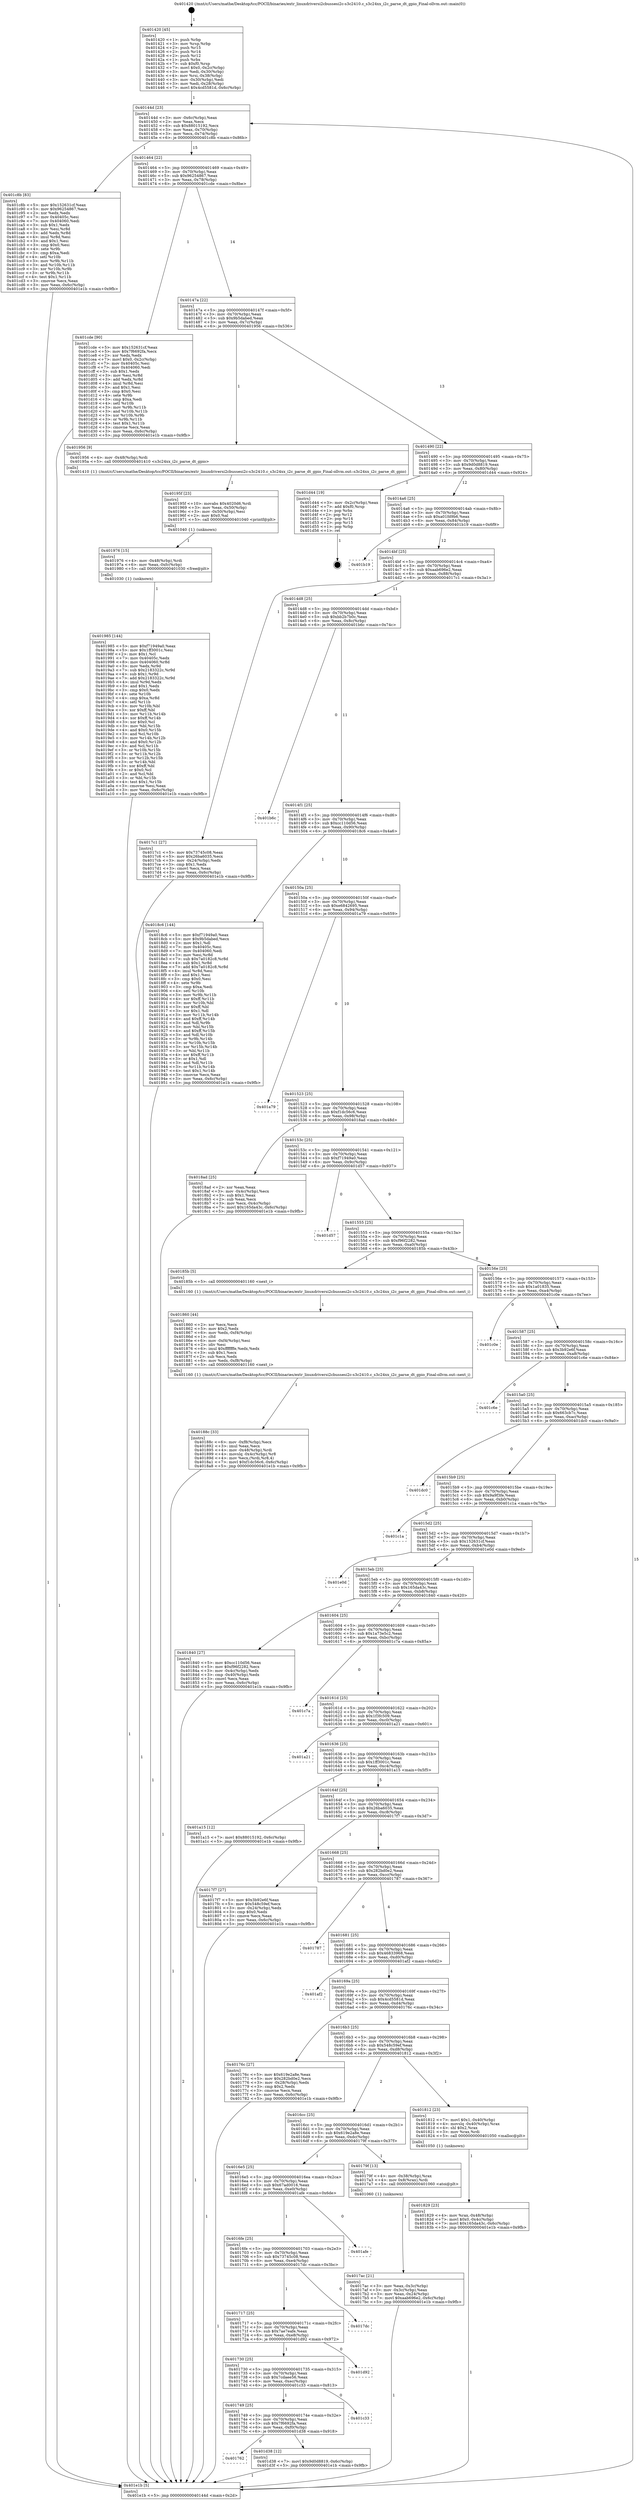 digraph "0x401420" {
  label = "0x401420 (/mnt/c/Users/mathe/Desktop/tcc/POCII/binaries/extr_linuxdriversi2cbussesi2c-s3c2410.c_s3c24xx_i2c_parse_dt_gpio_Final-ollvm.out::main(0))"
  labelloc = "t"
  node[shape=record]

  Entry [label="",width=0.3,height=0.3,shape=circle,fillcolor=black,style=filled]
  "0x40144d" [label="{
     0x40144d [23]\l
     | [instrs]\l
     &nbsp;&nbsp;0x40144d \<+3\>: mov -0x6c(%rbp),%eax\l
     &nbsp;&nbsp;0x401450 \<+2\>: mov %eax,%ecx\l
     &nbsp;&nbsp;0x401452 \<+6\>: sub $0x88015192,%ecx\l
     &nbsp;&nbsp;0x401458 \<+3\>: mov %eax,-0x70(%rbp)\l
     &nbsp;&nbsp;0x40145b \<+3\>: mov %ecx,-0x74(%rbp)\l
     &nbsp;&nbsp;0x40145e \<+6\>: je 0000000000401c8b \<main+0x86b\>\l
  }"]
  "0x401c8b" [label="{
     0x401c8b [83]\l
     | [instrs]\l
     &nbsp;&nbsp;0x401c8b \<+5\>: mov $0x152631cf,%eax\l
     &nbsp;&nbsp;0x401c90 \<+5\>: mov $0x96254867,%ecx\l
     &nbsp;&nbsp;0x401c95 \<+2\>: xor %edx,%edx\l
     &nbsp;&nbsp;0x401c97 \<+7\>: mov 0x40405c,%esi\l
     &nbsp;&nbsp;0x401c9e \<+7\>: mov 0x404060,%edi\l
     &nbsp;&nbsp;0x401ca5 \<+3\>: sub $0x1,%edx\l
     &nbsp;&nbsp;0x401ca8 \<+3\>: mov %esi,%r8d\l
     &nbsp;&nbsp;0x401cab \<+3\>: add %edx,%r8d\l
     &nbsp;&nbsp;0x401cae \<+4\>: imul %r8d,%esi\l
     &nbsp;&nbsp;0x401cb2 \<+3\>: and $0x1,%esi\l
     &nbsp;&nbsp;0x401cb5 \<+3\>: cmp $0x0,%esi\l
     &nbsp;&nbsp;0x401cb8 \<+4\>: sete %r9b\l
     &nbsp;&nbsp;0x401cbc \<+3\>: cmp $0xa,%edi\l
     &nbsp;&nbsp;0x401cbf \<+4\>: setl %r10b\l
     &nbsp;&nbsp;0x401cc3 \<+3\>: mov %r9b,%r11b\l
     &nbsp;&nbsp;0x401cc6 \<+3\>: and %r10b,%r11b\l
     &nbsp;&nbsp;0x401cc9 \<+3\>: xor %r10b,%r9b\l
     &nbsp;&nbsp;0x401ccc \<+3\>: or %r9b,%r11b\l
     &nbsp;&nbsp;0x401ccf \<+4\>: test $0x1,%r11b\l
     &nbsp;&nbsp;0x401cd3 \<+3\>: cmovne %ecx,%eax\l
     &nbsp;&nbsp;0x401cd6 \<+3\>: mov %eax,-0x6c(%rbp)\l
     &nbsp;&nbsp;0x401cd9 \<+5\>: jmp 0000000000401e1b \<main+0x9fb\>\l
  }"]
  "0x401464" [label="{
     0x401464 [22]\l
     | [instrs]\l
     &nbsp;&nbsp;0x401464 \<+5\>: jmp 0000000000401469 \<main+0x49\>\l
     &nbsp;&nbsp;0x401469 \<+3\>: mov -0x70(%rbp),%eax\l
     &nbsp;&nbsp;0x40146c \<+5\>: sub $0x96254867,%eax\l
     &nbsp;&nbsp;0x401471 \<+3\>: mov %eax,-0x78(%rbp)\l
     &nbsp;&nbsp;0x401474 \<+6\>: je 0000000000401cde \<main+0x8be\>\l
  }"]
  Exit [label="",width=0.3,height=0.3,shape=circle,fillcolor=black,style=filled,peripheries=2]
  "0x401cde" [label="{
     0x401cde [90]\l
     | [instrs]\l
     &nbsp;&nbsp;0x401cde \<+5\>: mov $0x152631cf,%eax\l
     &nbsp;&nbsp;0x401ce3 \<+5\>: mov $0x7f6692fa,%ecx\l
     &nbsp;&nbsp;0x401ce8 \<+2\>: xor %edx,%edx\l
     &nbsp;&nbsp;0x401cea \<+7\>: movl $0x0,-0x2c(%rbp)\l
     &nbsp;&nbsp;0x401cf1 \<+7\>: mov 0x40405c,%esi\l
     &nbsp;&nbsp;0x401cf8 \<+7\>: mov 0x404060,%edi\l
     &nbsp;&nbsp;0x401cff \<+3\>: sub $0x1,%edx\l
     &nbsp;&nbsp;0x401d02 \<+3\>: mov %esi,%r8d\l
     &nbsp;&nbsp;0x401d05 \<+3\>: add %edx,%r8d\l
     &nbsp;&nbsp;0x401d08 \<+4\>: imul %r8d,%esi\l
     &nbsp;&nbsp;0x401d0c \<+3\>: and $0x1,%esi\l
     &nbsp;&nbsp;0x401d0f \<+3\>: cmp $0x0,%esi\l
     &nbsp;&nbsp;0x401d12 \<+4\>: sete %r9b\l
     &nbsp;&nbsp;0x401d16 \<+3\>: cmp $0xa,%edi\l
     &nbsp;&nbsp;0x401d19 \<+4\>: setl %r10b\l
     &nbsp;&nbsp;0x401d1d \<+3\>: mov %r9b,%r11b\l
     &nbsp;&nbsp;0x401d20 \<+3\>: and %r10b,%r11b\l
     &nbsp;&nbsp;0x401d23 \<+3\>: xor %r10b,%r9b\l
     &nbsp;&nbsp;0x401d26 \<+3\>: or %r9b,%r11b\l
     &nbsp;&nbsp;0x401d29 \<+4\>: test $0x1,%r11b\l
     &nbsp;&nbsp;0x401d2d \<+3\>: cmovne %ecx,%eax\l
     &nbsp;&nbsp;0x401d30 \<+3\>: mov %eax,-0x6c(%rbp)\l
     &nbsp;&nbsp;0x401d33 \<+5\>: jmp 0000000000401e1b \<main+0x9fb\>\l
  }"]
  "0x40147a" [label="{
     0x40147a [22]\l
     | [instrs]\l
     &nbsp;&nbsp;0x40147a \<+5\>: jmp 000000000040147f \<main+0x5f\>\l
     &nbsp;&nbsp;0x40147f \<+3\>: mov -0x70(%rbp),%eax\l
     &nbsp;&nbsp;0x401482 \<+5\>: sub $0x9b5dabed,%eax\l
     &nbsp;&nbsp;0x401487 \<+3\>: mov %eax,-0x7c(%rbp)\l
     &nbsp;&nbsp;0x40148a \<+6\>: je 0000000000401956 \<main+0x536\>\l
  }"]
  "0x401762" [label="{
     0x401762\l
  }", style=dashed]
  "0x401956" [label="{
     0x401956 [9]\l
     | [instrs]\l
     &nbsp;&nbsp;0x401956 \<+4\>: mov -0x48(%rbp),%rdi\l
     &nbsp;&nbsp;0x40195a \<+5\>: call 0000000000401410 \<s3c24xx_i2c_parse_dt_gpio\>\l
     | [calls]\l
     &nbsp;&nbsp;0x401410 \{1\} (/mnt/c/Users/mathe/Desktop/tcc/POCII/binaries/extr_linuxdriversi2cbussesi2c-s3c2410.c_s3c24xx_i2c_parse_dt_gpio_Final-ollvm.out::s3c24xx_i2c_parse_dt_gpio)\l
  }"]
  "0x401490" [label="{
     0x401490 [22]\l
     | [instrs]\l
     &nbsp;&nbsp;0x401490 \<+5\>: jmp 0000000000401495 \<main+0x75\>\l
     &nbsp;&nbsp;0x401495 \<+3\>: mov -0x70(%rbp),%eax\l
     &nbsp;&nbsp;0x401498 \<+5\>: sub $0x9d0d8819,%eax\l
     &nbsp;&nbsp;0x40149d \<+3\>: mov %eax,-0x80(%rbp)\l
     &nbsp;&nbsp;0x4014a0 \<+6\>: je 0000000000401d44 \<main+0x924\>\l
  }"]
  "0x401d38" [label="{
     0x401d38 [12]\l
     | [instrs]\l
     &nbsp;&nbsp;0x401d38 \<+7\>: movl $0x9d0d8819,-0x6c(%rbp)\l
     &nbsp;&nbsp;0x401d3f \<+5\>: jmp 0000000000401e1b \<main+0x9fb\>\l
  }"]
  "0x401d44" [label="{
     0x401d44 [19]\l
     | [instrs]\l
     &nbsp;&nbsp;0x401d44 \<+3\>: mov -0x2c(%rbp),%eax\l
     &nbsp;&nbsp;0x401d47 \<+7\>: add $0xf0,%rsp\l
     &nbsp;&nbsp;0x401d4e \<+1\>: pop %rbx\l
     &nbsp;&nbsp;0x401d4f \<+2\>: pop %r12\l
     &nbsp;&nbsp;0x401d51 \<+2\>: pop %r14\l
     &nbsp;&nbsp;0x401d53 \<+2\>: pop %r15\l
     &nbsp;&nbsp;0x401d55 \<+1\>: pop %rbp\l
     &nbsp;&nbsp;0x401d56 \<+1\>: ret\l
  }"]
  "0x4014a6" [label="{
     0x4014a6 [25]\l
     | [instrs]\l
     &nbsp;&nbsp;0x4014a6 \<+5\>: jmp 00000000004014ab \<main+0x8b\>\l
     &nbsp;&nbsp;0x4014ab \<+3\>: mov -0x70(%rbp),%eax\l
     &nbsp;&nbsp;0x4014ae \<+5\>: sub $0xa01fd9b6,%eax\l
     &nbsp;&nbsp;0x4014b3 \<+6\>: mov %eax,-0x84(%rbp)\l
     &nbsp;&nbsp;0x4014b9 \<+6\>: je 0000000000401b19 \<main+0x6f9\>\l
  }"]
  "0x401749" [label="{
     0x401749 [25]\l
     | [instrs]\l
     &nbsp;&nbsp;0x401749 \<+5\>: jmp 000000000040174e \<main+0x32e\>\l
     &nbsp;&nbsp;0x40174e \<+3\>: mov -0x70(%rbp),%eax\l
     &nbsp;&nbsp;0x401751 \<+5\>: sub $0x7f6692fa,%eax\l
     &nbsp;&nbsp;0x401756 \<+6\>: mov %eax,-0xf0(%rbp)\l
     &nbsp;&nbsp;0x40175c \<+6\>: je 0000000000401d38 \<main+0x918\>\l
  }"]
  "0x401b19" [label="{
     0x401b19\l
  }", style=dashed]
  "0x4014bf" [label="{
     0x4014bf [25]\l
     | [instrs]\l
     &nbsp;&nbsp;0x4014bf \<+5\>: jmp 00000000004014c4 \<main+0xa4\>\l
     &nbsp;&nbsp;0x4014c4 \<+3\>: mov -0x70(%rbp),%eax\l
     &nbsp;&nbsp;0x4014c7 \<+5\>: sub $0xaab696e2,%eax\l
     &nbsp;&nbsp;0x4014cc \<+6\>: mov %eax,-0x88(%rbp)\l
     &nbsp;&nbsp;0x4014d2 \<+6\>: je 00000000004017c1 \<main+0x3a1\>\l
  }"]
  "0x401c33" [label="{
     0x401c33\l
  }", style=dashed]
  "0x4017c1" [label="{
     0x4017c1 [27]\l
     | [instrs]\l
     &nbsp;&nbsp;0x4017c1 \<+5\>: mov $0x73745c08,%eax\l
     &nbsp;&nbsp;0x4017c6 \<+5\>: mov $0x26ba6035,%ecx\l
     &nbsp;&nbsp;0x4017cb \<+3\>: mov -0x24(%rbp),%edx\l
     &nbsp;&nbsp;0x4017ce \<+3\>: cmp $0x1,%edx\l
     &nbsp;&nbsp;0x4017d1 \<+3\>: cmovl %ecx,%eax\l
     &nbsp;&nbsp;0x4017d4 \<+3\>: mov %eax,-0x6c(%rbp)\l
     &nbsp;&nbsp;0x4017d7 \<+5\>: jmp 0000000000401e1b \<main+0x9fb\>\l
  }"]
  "0x4014d8" [label="{
     0x4014d8 [25]\l
     | [instrs]\l
     &nbsp;&nbsp;0x4014d8 \<+5\>: jmp 00000000004014dd \<main+0xbd\>\l
     &nbsp;&nbsp;0x4014dd \<+3\>: mov -0x70(%rbp),%eax\l
     &nbsp;&nbsp;0x4014e0 \<+5\>: sub $0xbb2b7b0c,%eax\l
     &nbsp;&nbsp;0x4014e5 \<+6\>: mov %eax,-0x8c(%rbp)\l
     &nbsp;&nbsp;0x4014eb \<+6\>: je 0000000000401b6c \<main+0x74c\>\l
  }"]
  "0x401730" [label="{
     0x401730 [25]\l
     | [instrs]\l
     &nbsp;&nbsp;0x401730 \<+5\>: jmp 0000000000401735 \<main+0x315\>\l
     &nbsp;&nbsp;0x401735 \<+3\>: mov -0x70(%rbp),%eax\l
     &nbsp;&nbsp;0x401738 \<+5\>: sub $0x7cdaee56,%eax\l
     &nbsp;&nbsp;0x40173d \<+6\>: mov %eax,-0xec(%rbp)\l
     &nbsp;&nbsp;0x401743 \<+6\>: je 0000000000401c33 \<main+0x813\>\l
  }"]
  "0x401b6c" [label="{
     0x401b6c\l
  }", style=dashed]
  "0x4014f1" [label="{
     0x4014f1 [25]\l
     | [instrs]\l
     &nbsp;&nbsp;0x4014f1 \<+5\>: jmp 00000000004014f6 \<main+0xd6\>\l
     &nbsp;&nbsp;0x4014f6 \<+3\>: mov -0x70(%rbp),%eax\l
     &nbsp;&nbsp;0x4014f9 \<+5\>: sub $0xcc110d56,%eax\l
     &nbsp;&nbsp;0x4014fe \<+6\>: mov %eax,-0x90(%rbp)\l
     &nbsp;&nbsp;0x401504 \<+6\>: je 00000000004018c6 \<main+0x4a6\>\l
  }"]
  "0x401d92" [label="{
     0x401d92\l
  }", style=dashed]
  "0x4018c6" [label="{
     0x4018c6 [144]\l
     | [instrs]\l
     &nbsp;&nbsp;0x4018c6 \<+5\>: mov $0xf71949a0,%eax\l
     &nbsp;&nbsp;0x4018cb \<+5\>: mov $0x9b5dabed,%ecx\l
     &nbsp;&nbsp;0x4018d0 \<+2\>: mov $0x1,%dl\l
     &nbsp;&nbsp;0x4018d2 \<+7\>: mov 0x40405c,%esi\l
     &nbsp;&nbsp;0x4018d9 \<+7\>: mov 0x404060,%edi\l
     &nbsp;&nbsp;0x4018e0 \<+3\>: mov %esi,%r8d\l
     &nbsp;&nbsp;0x4018e3 \<+7\>: sub $0x7a0182c8,%r8d\l
     &nbsp;&nbsp;0x4018ea \<+4\>: sub $0x1,%r8d\l
     &nbsp;&nbsp;0x4018ee \<+7\>: add $0x7a0182c8,%r8d\l
     &nbsp;&nbsp;0x4018f5 \<+4\>: imul %r8d,%esi\l
     &nbsp;&nbsp;0x4018f9 \<+3\>: and $0x1,%esi\l
     &nbsp;&nbsp;0x4018fc \<+3\>: cmp $0x0,%esi\l
     &nbsp;&nbsp;0x4018ff \<+4\>: sete %r9b\l
     &nbsp;&nbsp;0x401903 \<+3\>: cmp $0xa,%edi\l
     &nbsp;&nbsp;0x401906 \<+4\>: setl %r10b\l
     &nbsp;&nbsp;0x40190a \<+3\>: mov %r9b,%r11b\l
     &nbsp;&nbsp;0x40190d \<+4\>: xor $0xff,%r11b\l
     &nbsp;&nbsp;0x401911 \<+3\>: mov %r10b,%bl\l
     &nbsp;&nbsp;0x401914 \<+3\>: xor $0xff,%bl\l
     &nbsp;&nbsp;0x401917 \<+3\>: xor $0x1,%dl\l
     &nbsp;&nbsp;0x40191a \<+3\>: mov %r11b,%r14b\l
     &nbsp;&nbsp;0x40191d \<+4\>: and $0xff,%r14b\l
     &nbsp;&nbsp;0x401921 \<+3\>: and %dl,%r9b\l
     &nbsp;&nbsp;0x401924 \<+3\>: mov %bl,%r15b\l
     &nbsp;&nbsp;0x401927 \<+4\>: and $0xff,%r15b\l
     &nbsp;&nbsp;0x40192b \<+3\>: and %dl,%r10b\l
     &nbsp;&nbsp;0x40192e \<+3\>: or %r9b,%r14b\l
     &nbsp;&nbsp;0x401931 \<+3\>: or %r10b,%r15b\l
     &nbsp;&nbsp;0x401934 \<+3\>: xor %r15b,%r14b\l
     &nbsp;&nbsp;0x401937 \<+3\>: or %bl,%r11b\l
     &nbsp;&nbsp;0x40193a \<+4\>: xor $0xff,%r11b\l
     &nbsp;&nbsp;0x40193e \<+3\>: or $0x1,%dl\l
     &nbsp;&nbsp;0x401941 \<+3\>: and %dl,%r11b\l
     &nbsp;&nbsp;0x401944 \<+3\>: or %r11b,%r14b\l
     &nbsp;&nbsp;0x401947 \<+4\>: test $0x1,%r14b\l
     &nbsp;&nbsp;0x40194b \<+3\>: cmovne %ecx,%eax\l
     &nbsp;&nbsp;0x40194e \<+3\>: mov %eax,-0x6c(%rbp)\l
     &nbsp;&nbsp;0x401951 \<+5\>: jmp 0000000000401e1b \<main+0x9fb\>\l
  }"]
  "0x40150a" [label="{
     0x40150a [25]\l
     | [instrs]\l
     &nbsp;&nbsp;0x40150a \<+5\>: jmp 000000000040150f \<main+0xef\>\l
     &nbsp;&nbsp;0x40150f \<+3\>: mov -0x70(%rbp),%eax\l
     &nbsp;&nbsp;0x401512 \<+5\>: sub $0xe6842695,%eax\l
     &nbsp;&nbsp;0x401517 \<+6\>: mov %eax,-0x94(%rbp)\l
     &nbsp;&nbsp;0x40151d \<+6\>: je 0000000000401a79 \<main+0x659\>\l
  }"]
  "0x401717" [label="{
     0x401717 [25]\l
     | [instrs]\l
     &nbsp;&nbsp;0x401717 \<+5\>: jmp 000000000040171c \<main+0x2fc\>\l
     &nbsp;&nbsp;0x40171c \<+3\>: mov -0x70(%rbp),%eax\l
     &nbsp;&nbsp;0x40171f \<+5\>: sub $0x7ae7eafe,%eax\l
     &nbsp;&nbsp;0x401724 \<+6\>: mov %eax,-0xe8(%rbp)\l
     &nbsp;&nbsp;0x40172a \<+6\>: je 0000000000401d92 \<main+0x972\>\l
  }"]
  "0x401a79" [label="{
     0x401a79\l
  }", style=dashed]
  "0x401523" [label="{
     0x401523 [25]\l
     | [instrs]\l
     &nbsp;&nbsp;0x401523 \<+5\>: jmp 0000000000401528 \<main+0x108\>\l
     &nbsp;&nbsp;0x401528 \<+3\>: mov -0x70(%rbp),%eax\l
     &nbsp;&nbsp;0x40152b \<+5\>: sub $0xf1dc56c6,%eax\l
     &nbsp;&nbsp;0x401530 \<+6\>: mov %eax,-0x98(%rbp)\l
     &nbsp;&nbsp;0x401536 \<+6\>: je 00000000004018ad \<main+0x48d\>\l
  }"]
  "0x4017dc" [label="{
     0x4017dc\l
  }", style=dashed]
  "0x4018ad" [label="{
     0x4018ad [25]\l
     | [instrs]\l
     &nbsp;&nbsp;0x4018ad \<+2\>: xor %eax,%eax\l
     &nbsp;&nbsp;0x4018af \<+3\>: mov -0x4c(%rbp),%ecx\l
     &nbsp;&nbsp;0x4018b2 \<+3\>: sub $0x1,%eax\l
     &nbsp;&nbsp;0x4018b5 \<+2\>: sub %eax,%ecx\l
     &nbsp;&nbsp;0x4018b7 \<+3\>: mov %ecx,-0x4c(%rbp)\l
     &nbsp;&nbsp;0x4018ba \<+7\>: movl $0x165da43c,-0x6c(%rbp)\l
     &nbsp;&nbsp;0x4018c1 \<+5\>: jmp 0000000000401e1b \<main+0x9fb\>\l
  }"]
  "0x40153c" [label="{
     0x40153c [25]\l
     | [instrs]\l
     &nbsp;&nbsp;0x40153c \<+5\>: jmp 0000000000401541 \<main+0x121\>\l
     &nbsp;&nbsp;0x401541 \<+3\>: mov -0x70(%rbp),%eax\l
     &nbsp;&nbsp;0x401544 \<+5\>: sub $0xf71949a0,%eax\l
     &nbsp;&nbsp;0x401549 \<+6\>: mov %eax,-0x9c(%rbp)\l
     &nbsp;&nbsp;0x40154f \<+6\>: je 0000000000401d57 \<main+0x937\>\l
  }"]
  "0x4016fe" [label="{
     0x4016fe [25]\l
     | [instrs]\l
     &nbsp;&nbsp;0x4016fe \<+5\>: jmp 0000000000401703 \<main+0x2e3\>\l
     &nbsp;&nbsp;0x401703 \<+3\>: mov -0x70(%rbp),%eax\l
     &nbsp;&nbsp;0x401706 \<+5\>: sub $0x73745c08,%eax\l
     &nbsp;&nbsp;0x40170b \<+6\>: mov %eax,-0xe4(%rbp)\l
     &nbsp;&nbsp;0x401711 \<+6\>: je 00000000004017dc \<main+0x3bc\>\l
  }"]
  "0x401d57" [label="{
     0x401d57\l
  }", style=dashed]
  "0x401555" [label="{
     0x401555 [25]\l
     | [instrs]\l
     &nbsp;&nbsp;0x401555 \<+5\>: jmp 000000000040155a \<main+0x13a\>\l
     &nbsp;&nbsp;0x40155a \<+3\>: mov -0x70(%rbp),%eax\l
     &nbsp;&nbsp;0x40155d \<+5\>: sub $0xf96f2282,%eax\l
     &nbsp;&nbsp;0x401562 \<+6\>: mov %eax,-0xa0(%rbp)\l
     &nbsp;&nbsp;0x401568 \<+6\>: je 000000000040185b \<main+0x43b\>\l
  }"]
  "0x401afe" [label="{
     0x401afe\l
  }", style=dashed]
  "0x40185b" [label="{
     0x40185b [5]\l
     | [instrs]\l
     &nbsp;&nbsp;0x40185b \<+5\>: call 0000000000401160 \<next_i\>\l
     | [calls]\l
     &nbsp;&nbsp;0x401160 \{1\} (/mnt/c/Users/mathe/Desktop/tcc/POCII/binaries/extr_linuxdriversi2cbussesi2c-s3c2410.c_s3c24xx_i2c_parse_dt_gpio_Final-ollvm.out::next_i)\l
  }"]
  "0x40156e" [label="{
     0x40156e [25]\l
     | [instrs]\l
     &nbsp;&nbsp;0x40156e \<+5\>: jmp 0000000000401573 \<main+0x153\>\l
     &nbsp;&nbsp;0x401573 \<+3\>: mov -0x70(%rbp),%eax\l
     &nbsp;&nbsp;0x401576 \<+5\>: sub $0x1a01835,%eax\l
     &nbsp;&nbsp;0x40157b \<+6\>: mov %eax,-0xa4(%rbp)\l
     &nbsp;&nbsp;0x401581 \<+6\>: je 0000000000401c0e \<main+0x7ee\>\l
  }"]
  "0x401985" [label="{
     0x401985 [144]\l
     | [instrs]\l
     &nbsp;&nbsp;0x401985 \<+5\>: mov $0xf71949a0,%eax\l
     &nbsp;&nbsp;0x40198a \<+5\>: mov $0x1ff3001c,%esi\l
     &nbsp;&nbsp;0x40198f \<+2\>: mov $0x1,%cl\l
     &nbsp;&nbsp;0x401991 \<+7\>: mov 0x40405c,%edx\l
     &nbsp;&nbsp;0x401998 \<+8\>: mov 0x404060,%r8d\l
     &nbsp;&nbsp;0x4019a0 \<+3\>: mov %edx,%r9d\l
     &nbsp;&nbsp;0x4019a3 \<+7\>: sub $0x2183322c,%r9d\l
     &nbsp;&nbsp;0x4019aa \<+4\>: sub $0x1,%r9d\l
     &nbsp;&nbsp;0x4019ae \<+7\>: add $0x2183322c,%r9d\l
     &nbsp;&nbsp;0x4019b5 \<+4\>: imul %r9d,%edx\l
     &nbsp;&nbsp;0x4019b9 \<+3\>: and $0x1,%edx\l
     &nbsp;&nbsp;0x4019bc \<+3\>: cmp $0x0,%edx\l
     &nbsp;&nbsp;0x4019bf \<+4\>: sete %r10b\l
     &nbsp;&nbsp;0x4019c3 \<+4\>: cmp $0xa,%r8d\l
     &nbsp;&nbsp;0x4019c7 \<+4\>: setl %r11b\l
     &nbsp;&nbsp;0x4019cb \<+3\>: mov %r10b,%bl\l
     &nbsp;&nbsp;0x4019ce \<+3\>: xor $0xff,%bl\l
     &nbsp;&nbsp;0x4019d1 \<+3\>: mov %r11b,%r14b\l
     &nbsp;&nbsp;0x4019d4 \<+4\>: xor $0xff,%r14b\l
     &nbsp;&nbsp;0x4019d8 \<+3\>: xor $0x0,%cl\l
     &nbsp;&nbsp;0x4019db \<+3\>: mov %bl,%r15b\l
     &nbsp;&nbsp;0x4019de \<+4\>: and $0x0,%r15b\l
     &nbsp;&nbsp;0x4019e2 \<+3\>: and %cl,%r10b\l
     &nbsp;&nbsp;0x4019e5 \<+3\>: mov %r14b,%r12b\l
     &nbsp;&nbsp;0x4019e8 \<+4\>: and $0x0,%r12b\l
     &nbsp;&nbsp;0x4019ec \<+3\>: and %cl,%r11b\l
     &nbsp;&nbsp;0x4019ef \<+3\>: or %r10b,%r15b\l
     &nbsp;&nbsp;0x4019f2 \<+3\>: or %r11b,%r12b\l
     &nbsp;&nbsp;0x4019f5 \<+3\>: xor %r12b,%r15b\l
     &nbsp;&nbsp;0x4019f8 \<+3\>: or %r14b,%bl\l
     &nbsp;&nbsp;0x4019fb \<+3\>: xor $0xff,%bl\l
     &nbsp;&nbsp;0x4019fe \<+3\>: or $0x0,%cl\l
     &nbsp;&nbsp;0x401a01 \<+2\>: and %cl,%bl\l
     &nbsp;&nbsp;0x401a03 \<+3\>: or %bl,%r15b\l
     &nbsp;&nbsp;0x401a06 \<+4\>: test $0x1,%r15b\l
     &nbsp;&nbsp;0x401a0a \<+3\>: cmovne %esi,%eax\l
     &nbsp;&nbsp;0x401a0d \<+3\>: mov %eax,-0x6c(%rbp)\l
     &nbsp;&nbsp;0x401a10 \<+5\>: jmp 0000000000401e1b \<main+0x9fb\>\l
  }"]
  "0x401c0e" [label="{
     0x401c0e\l
  }", style=dashed]
  "0x401587" [label="{
     0x401587 [25]\l
     | [instrs]\l
     &nbsp;&nbsp;0x401587 \<+5\>: jmp 000000000040158c \<main+0x16c\>\l
     &nbsp;&nbsp;0x40158c \<+3\>: mov -0x70(%rbp),%eax\l
     &nbsp;&nbsp;0x40158f \<+5\>: sub $0x3b92e6f,%eax\l
     &nbsp;&nbsp;0x401594 \<+6\>: mov %eax,-0xa8(%rbp)\l
     &nbsp;&nbsp;0x40159a \<+6\>: je 0000000000401c6e \<main+0x84e\>\l
  }"]
  "0x401976" [label="{
     0x401976 [15]\l
     | [instrs]\l
     &nbsp;&nbsp;0x401976 \<+4\>: mov -0x48(%rbp),%rdi\l
     &nbsp;&nbsp;0x40197a \<+6\>: mov %eax,-0xfc(%rbp)\l
     &nbsp;&nbsp;0x401980 \<+5\>: call 0000000000401030 \<free@plt\>\l
     | [calls]\l
     &nbsp;&nbsp;0x401030 \{1\} (unknown)\l
  }"]
  "0x401c6e" [label="{
     0x401c6e\l
  }", style=dashed]
  "0x4015a0" [label="{
     0x4015a0 [25]\l
     | [instrs]\l
     &nbsp;&nbsp;0x4015a0 \<+5\>: jmp 00000000004015a5 \<main+0x185\>\l
     &nbsp;&nbsp;0x4015a5 \<+3\>: mov -0x70(%rbp),%eax\l
     &nbsp;&nbsp;0x4015a8 \<+5\>: sub $0x663cb7c,%eax\l
     &nbsp;&nbsp;0x4015ad \<+6\>: mov %eax,-0xac(%rbp)\l
     &nbsp;&nbsp;0x4015b3 \<+6\>: je 0000000000401dc0 \<main+0x9a0\>\l
  }"]
  "0x40195f" [label="{
     0x40195f [23]\l
     | [instrs]\l
     &nbsp;&nbsp;0x40195f \<+10\>: movabs $0x4020d6,%rdi\l
     &nbsp;&nbsp;0x401969 \<+3\>: mov %eax,-0x50(%rbp)\l
     &nbsp;&nbsp;0x40196c \<+3\>: mov -0x50(%rbp),%esi\l
     &nbsp;&nbsp;0x40196f \<+2\>: mov $0x0,%al\l
     &nbsp;&nbsp;0x401971 \<+5\>: call 0000000000401040 \<printf@plt\>\l
     | [calls]\l
     &nbsp;&nbsp;0x401040 \{1\} (unknown)\l
  }"]
  "0x401dc0" [label="{
     0x401dc0\l
  }", style=dashed]
  "0x4015b9" [label="{
     0x4015b9 [25]\l
     | [instrs]\l
     &nbsp;&nbsp;0x4015b9 \<+5\>: jmp 00000000004015be \<main+0x19e\>\l
     &nbsp;&nbsp;0x4015be \<+3\>: mov -0x70(%rbp),%eax\l
     &nbsp;&nbsp;0x4015c1 \<+5\>: sub $0x9a9f3fe,%eax\l
     &nbsp;&nbsp;0x4015c6 \<+6\>: mov %eax,-0xb0(%rbp)\l
     &nbsp;&nbsp;0x4015cc \<+6\>: je 0000000000401c1a \<main+0x7fa\>\l
  }"]
  "0x40188c" [label="{
     0x40188c [33]\l
     | [instrs]\l
     &nbsp;&nbsp;0x40188c \<+6\>: mov -0xf8(%rbp),%ecx\l
     &nbsp;&nbsp;0x401892 \<+3\>: imul %eax,%ecx\l
     &nbsp;&nbsp;0x401895 \<+4\>: mov -0x48(%rbp),%rdi\l
     &nbsp;&nbsp;0x401899 \<+4\>: movslq -0x4c(%rbp),%r8\l
     &nbsp;&nbsp;0x40189d \<+4\>: mov %ecx,(%rdi,%r8,4)\l
     &nbsp;&nbsp;0x4018a1 \<+7\>: movl $0xf1dc56c6,-0x6c(%rbp)\l
     &nbsp;&nbsp;0x4018a8 \<+5\>: jmp 0000000000401e1b \<main+0x9fb\>\l
  }"]
  "0x401c1a" [label="{
     0x401c1a\l
  }", style=dashed]
  "0x4015d2" [label="{
     0x4015d2 [25]\l
     | [instrs]\l
     &nbsp;&nbsp;0x4015d2 \<+5\>: jmp 00000000004015d7 \<main+0x1b7\>\l
     &nbsp;&nbsp;0x4015d7 \<+3\>: mov -0x70(%rbp),%eax\l
     &nbsp;&nbsp;0x4015da \<+5\>: sub $0x152631cf,%eax\l
     &nbsp;&nbsp;0x4015df \<+6\>: mov %eax,-0xb4(%rbp)\l
     &nbsp;&nbsp;0x4015e5 \<+6\>: je 0000000000401e0d \<main+0x9ed\>\l
  }"]
  "0x401860" [label="{
     0x401860 [44]\l
     | [instrs]\l
     &nbsp;&nbsp;0x401860 \<+2\>: xor %ecx,%ecx\l
     &nbsp;&nbsp;0x401862 \<+5\>: mov $0x2,%edx\l
     &nbsp;&nbsp;0x401867 \<+6\>: mov %edx,-0xf4(%rbp)\l
     &nbsp;&nbsp;0x40186d \<+1\>: cltd\l
     &nbsp;&nbsp;0x40186e \<+6\>: mov -0xf4(%rbp),%esi\l
     &nbsp;&nbsp;0x401874 \<+2\>: idiv %esi\l
     &nbsp;&nbsp;0x401876 \<+6\>: imul $0xfffffffe,%edx,%edx\l
     &nbsp;&nbsp;0x40187c \<+3\>: sub $0x1,%ecx\l
     &nbsp;&nbsp;0x40187f \<+2\>: sub %ecx,%edx\l
     &nbsp;&nbsp;0x401881 \<+6\>: mov %edx,-0xf8(%rbp)\l
     &nbsp;&nbsp;0x401887 \<+5\>: call 0000000000401160 \<next_i\>\l
     | [calls]\l
     &nbsp;&nbsp;0x401160 \{1\} (/mnt/c/Users/mathe/Desktop/tcc/POCII/binaries/extr_linuxdriversi2cbussesi2c-s3c2410.c_s3c24xx_i2c_parse_dt_gpio_Final-ollvm.out::next_i)\l
  }"]
  "0x401e0d" [label="{
     0x401e0d\l
  }", style=dashed]
  "0x4015eb" [label="{
     0x4015eb [25]\l
     | [instrs]\l
     &nbsp;&nbsp;0x4015eb \<+5\>: jmp 00000000004015f0 \<main+0x1d0\>\l
     &nbsp;&nbsp;0x4015f0 \<+3\>: mov -0x70(%rbp),%eax\l
     &nbsp;&nbsp;0x4015f3 \<+5\>: sub $0x165da43c,%eax\l
     &nbsp;&nbsp;0x4015f8 \<+6\>: mov %eax,-0xb8(%rbp)\l
     &nbsp;&nbsp;0x4015fe \<+6\>: je 0000000000401840 \<main+0x420\>\l
  }"]
  "0x401829" [label="{
     0x401829 [23]\l
     | [instrs]\l
     &nbsp;&nbsp;0x401829 \<+4\>: mov %rax,-0x48(%rbp)\l
     &nbsp;&nbsp;0x40182d \<+7\>: movl $0x0,-0x4c(%rbp)\l
     &nbsp;&nbsp;0x401834 \<+7\>: movl $0x165da43c,-0x6c(%rbp)\l
     &nbsp;&nbsp;0x40183b \<+5\>: jmp 0000000000401e1b \<main+0x9fb\>\l
  }"]
  "0x401840" [label="{
     0x401840 [27]\l
     | [instrs]\l
     &nbsp;&nbsp;0x401840 \<+5\>: mov $0xcc110d56,%eax\l
     &nbsp;&nbsp;0x401845 \<+5\>: mov $0xf96f2282,%ecx\l
     &nbsp;&nbsp;0x40184a \<+3\>: mov -0x4c(%rbp),%edx\l
     &nbsp;&nbsp;0x40184d \<+3\>: cmp -0x40(%rbp),%edx\l
     &nbsp;&nbsp;0x401850 \<+3\>: cmovl %ecx,%eax\l
     &nbsp;&nbsp;0x401853 \<+3\>: mov %eax,-0x6c(%rbp)\l
     &nbsp;&nbsp;0x401856 \<+5\>: jmp 0000000000401e1b \<main+0x9fb\>\l
  }"]
  "0x401604" [label="{
     0x401604 [25]\l
     | [instrs]\l
     &nbsp;&nbsp;0x401604 \<+5\>: jmp 0000000000401609 \<main+0x1e9\>\l
     &nbsp;&nbsp;0x401609 \<+3\>: mov -0x70(%rbp),%eax\l
     &nbsp;&nbsp;0x40160c \<+5\>: sub $0x1a73e5c2,%eax\l
     &nbsp;&nbsp;0x401611 \<+6\>: mov %eax,-0xbc(%rbp)\l
     &nbsp;&nbsp;0x401617 \<+6\>: je 0000000000401c7a \<main+0x85a\>\l
  }"]
  "0x4017ac" [label="{
     0x4017ac [21]\l
     | [instrs]\l
     &nbsp;&nbsp;0x4017ac \<+3\>: mov %eax,-0x3c(%rbp)\l
     &nbsp;&nbsp;0x4017af \<+3\>: mov -0x3c(%rbp),%eax\l
     &nbsp;&nbsp;0x4017b2 \<+3\>: mov %eax,-0x24(%rbp)\l
     &nbsp;&nbsp;0x4017b5 \<+7\>: movl $0xaab696e2,-0x6c(%rbp)\l
     &nbsp;&nbsp;0x4017bc \<+5\>: jmp 0000000000401e1b \<main+0x9fb\>\l
  }"]
  "0x401c7a" [label="{
     0x401c7a\l
  }", style=dashed]
  "0x40161d" [label="{
     0x40161d [25]\l
     | [instrs]\l
     &nbsp;&nbsp;0x40161d \<+5\>: jmp 0000000000401622 \<main+0x202\>\l
     &nbsp;&nbsp;0x401622 \<+3\>: mov -0x70(%rbp),%eax\l
     &nbsp;&nbsp;0x401625 \<+5\>: sub $0x1f3fc509,%eax\l
     &nbsp;&nbsp;0x40162a \<+6\>: mov %eax,-0xc0(%rbp)\l
     &nbsp;&nbsp;0x401630 \<+6\>: je 0000000000401a21 \<main+0x601\>\l
  }"]
  "0x4016e5" [label="{
     0x4016e5 [25]\l
     | [instrs]\l
     &nbsp;&nbsp;0x4016e5 \<+5\>: jmp 00000000004016ea \<main+0x2ca\>\l
     &nbsp;&nbsp;0x4016ea \<+3\>: mov -0x70(%rbp),%eax\l
     &nbsp;&nbsp;0x4016ed \<+5\>: sub $0x67ad0016,%eax\l
     &nbsp;&nbsp;0x4016f2 \<+6\>: mov %eax,-0xe0(%rbp)\l
     &nbsp;&nbsp;0x4016f8 \<+6\>: je 0000000000401afe \<main+0x6de\>\l
  }"]
  "0x401a21" [label="{
     0x401a21\l
  }", style=dashed]
  "0x401636" [label="{
     0x401636 [25]\l
     | [instrs]\l
     &nbsp;&nbsp;0x401636 \<+5\>: jmp 000000000040163b \<main+0x21b\>\l
     &nbsp;&nbsp;0x40163b \<+3\>: mov -0x70(%rbp),%eax\l
     &nbsp;&nbsp;0x40163e \<+5\>: sub $0x1ff3001c,%eax\l
     &nbsp;&nbsp;0x401643 \<+6\>: mov %eax,-0xc4(%rbp)\l
     &nbsp;&nbsp;0x401649 \<+6\>: je 0000000000401a15 \<main+0x5f5\>\l
  }"]
  "0x40179f" [label="{
     0x40179f [13]\l
     | [instrs]\l
     &nbsp;&nbsp;0x40179f \<+4\>: mov -0x38(%rbp),%rax\l
     &nbsp;&nbsp;0x4017a3 \<+4\>: mov 0x8(%rax),%rdi\l
     &nbsp;&nbsp;0x4017a7 \<+5\>: call 0000000000401060 \<atoi@plt\>\l
     | [calls]\l
     &nbsp;&nbsp;0x401060 \{1\} (unknown)\l
  }"]
  "0x401a15" [label="{
     0x401a15 [12]\l
     | [instrs]\l
     &nbsp;&nbsp;0x401a15 \<+7\>: movl $0x88015192,-0x6c(%rbp)\l
     &nbsp;&nbsp;0x401a1c \<+5\>: jmp 0000000000401e1b \<main+0x9fb\>\l
  }"]
  "0x40164f" [label="{
     0x40164f [25]\l
     | [instrs]\l
     &nbsp;&nbsp;0x40164f \<+5\>: jmp 0000000000401654 \<main+0x234\>\l
     &nbsp;&nbsp;0x401654 \<+3\>: mov -0x70(%rbp),%eax\l
     &nbsp;&nbsp;0x401657 \<+5\>: sub $0x26ba6035,%eax\l
     &nbsp;&nbsp;0x40165c \<+6\>: mov %eax,-0xc8(%rbp)\l
     &nbsp;&nbsp;0x401662 \<+6\>: je 00000000004017f7 \<main+0x3d7\>\l
  }"]
  "0x4016cc" [label="{
     0x4016cc [25]\l
     | [instrs]\l
     &nbsp;&nbsp;0x4016cc \<+5\>: jmp 00000000004016d1 \<main+0x2b1\>\l
     &nbsp;&nbsp;0x4016d1 \<+3\>: mov -0x70(%rbp),%eax\l
     &nbsp;&nbsp;0x4016d4 \<+5\>: sub $0x619e2a8e,%eax\l
     &nbsp;&nbsp;0x4016d9 \<+6\>: mov %eax,-0xdc(%rbp)\l
     &nbsp;&nbsp;0x4016df \<+6\>: je 000000000040179f \<main+0x37f\>\l
  }"]
  "0x4017f7" [label="{
     0x4017f7 [27]\l
     | [instrs]\l
     &nbsp;&nbsp;0x4017f7 \<+5\>: mov $0x3b92e6f,%eax\l
     &nbsp;&nbsp;0x4017fc \<+5\>: mov $0x548c59ef,%ecx\l
     &nbsp;&nbsp;0x401801 \<+3\>: mov -0x24(%rbp),%edx\l
     &nbsp;&nbsp;0x401804 \<+3\>: cmp $0x0,%edx\l
     &nbsp;&nbsp;0x401807 \<+3\>: cmove %ecx,%eax\l
     &nbsp;&nbsp;0x40180a \<+3\>: mov %eax,-0x6c(%rbp)\l
     &nbsp;&nbsp;0x40180d \<+5\>: jmp 0000000000401e1b \<main+0x9fb\>\l
  }"]
  "0x401668" [label="{
     0x401668 [25]\l
     | [instrs]\l
     &nbsp;&nbsp;0x401668 \<+5\>: jmp 000000000040166d \<main+0x24d\>\l
     &nbsp;&nbsp;0x40166d \<+3\>: mov -0x70(%rbp),%eax\l
     &nbsp;&nbsp;0x401670 \<+5\>: sub $0x282bd0e2,%eax\l
     &nbsp;&nbsp;0x401675 \<+6\>: mov %eax,-0xcc(%rbp)\l
     &nbsp;&nbsp;0x40167b \<+6\>: je 0000000000401787 \<main+0x367\>\l
  }"]
  "0x401812" [label="{
     0x401812 [23]\l
     | [instrs]\l
     &nbsp;&nbsp;0x401812 \<+7\>: movl $0x1,-0x40(%rbp)\l
     &nbsp;&nbsp;0x401819 \<+4\>: movslq -0x40(%rbp),%rax\l
     &nbsp;&nbsp;0x40181d \<+4\>: shl $0x2,%rax\l
     &nbsp;&nbsp;0x401821 \<+3\>: mov %rax,%rdi\l
     &nbsp;&nbsp;0x401824 \<+5\>: call 0000000000401050 \<malloc@plt\>\l
     | [calls]\l
     &nbsp;&nbsp;0x401050 \{1\} (unknown)\l
  }"]
  "0x401787" [label="{
     0x401787\l
  }", style=dashed]
  "0x401681" [label="{
     0x401681 [25]\l
     | [instrs]\l
     &nbsp;&nbsp;0x401681 \<+5\>: jmp 0000000000401686 \<main+0x266\>\l
     &nbsp;&nbsp;0x401686 \<+3\>: mov -0x70(%rbp),%eax\l
     &nbsp;&nbsp;0x401689 \<+5\>: sub $0x46833968,%eax\l
     &nbsp;&nbsp;0x40168e \<+6\>: mov %eax,-0xd0(%rbp)\l
     &nbsp;&nbsp;0x401694 \<+6\>: je 0000000000401af2 \<main+0x6d2\>\l
  }"]
  "0x401420" [label="{
     0x401420 [45]\l
     | [instrs]\l
     &nbsp;&nbsp;0x401420 \<+1\>: push %rbp\l
     &nbsp;&nbsp;0x401421 \<+3\>: mov %rsp,%rbp\l
     &nbsp;&nbsp;0x401424 \<+2\>: push %r15\l
     &nbsp;&nbsp;0x401426 \<+2\>: push %r14\l
     &nbsp;&nbsp;0x401428 \<+2\>: push %r12\l
     &nbsp;&nbsp;0x40142a \<+1\>: push %rbx\l
     &nbsp;&nbsp;0x40142b \<+7\>: sub $0xf0,%rsp\l
     &nbsp;&nbsp;0x401432 \<+7\>: movl $0x0,-0x2c(%rbp)\l
     &nbsp;&nbsp;0x401439 \<+3\>: mov %edi,-0x30(%rbp)\l
     &nbsp;&nbsp;0x40143c \<+4\>: mov %rsi,-0x38(%rbp)\l
     &nbsp;&nbsp;0x401440 \<+3\>: mov -0x30(%rbp),%edi\l
     &nbsp;&nbsp;0x401443 \<+3\>: mov %edi,-0x28(%rbp)\l
     &nbsp;&nbsp;0x401446 \<+7\>: movl $0x4cd5581d,-0x6c(%rbp)\l
  }"]
  "0x401af2" [label="{
     0x401af2\l
  }", style=dashed]
  "0x40169a" [label="{
     0x40169a [25]\l
     | [instrs]\l
     &nbsp;&nbsp;0x40169a \<+5\>: jmp 000000000040169f \<main+0x27f\>\l
     &nbsp;&nbsp;0x40169f \<+3\>: mov -0x70(%rbp),%eax\l
     &nbsp;&nbsp;0x4016a2 \<+5\>: sub $0x4cd5581d,%eax\l
     &nbsp;&nbsp;0x4016a7 \<+6\>: mov %eax,-0xd4(%rbp)\l
     &nbsp;&nbsp;0x4016ad \<+6\>: je 000000000040176c \<main+0x34c\>\l
  }"]
  "0x401e1b" [label="{
     0x401e1b [5]\l
     | [instrs]\l
     &nbsp;&nbsp;0x401e1b \<+5\>: jmp 000000000040144d \<main+0x2d\>\l
  }"]
  "0x40176c" [label="{
     0x40176c [27]\l
     | [instrs]\l
     &nbsp;&nbsp;0x40176c \<+5\>: mov $0x619e2a8e,%eax\l
     &nbsp;&nbsp;0x401771 \<+5\>: mov $0x282bd0e2,%ecx\l
     &nbsp;&nbsp;0x401776 \<+3\>: mov -0x28(%rbp),%edx\l
     &nbsp;&nbsp;0x401779 \<+3\>: cmp $0x2,%edx\l
     &nbsp;&nbsp;0x40177c \<+3\>: cmovne %ecx,%eax\l
     &nbsp;&nbsp;0x40177f \<+3\>: mov %eax,-0x6c(%rbp)\l
     &nbsp;&nbsp;0x401782 \<+5\>: jmp 0000000000401e1b \<main+0x9fb\>\l
  }"]
  "0x4016b3" [label="{
     0x4016b3 [25]\l
     | [instrs]\l
     &nbsp;&nbsp;0x4016b3 \<+5\>: jmp 00000000004016b8 \<main+0x298\>\l
     &nbsp;&nbsp;0x4016b8 \<+3\>: mov -0x70(%rbp),%eax\l
     &nbsp;&nbsp;0x4016bb \<+5\>: sub $0x548c59ef,%eax\l
     &nbsp;&nbsp;0x4016c0 \<+6\>: mov %eax,-0xd8(%rbp)\l
     &nbsp;&nbsp;0x4016c6 \<+6\>: je 0000000000401812 \<main+0x3f2\>\l
  }"]
  Entry -> "0x401420" [label=" 1"]
  "0x40144d" -> "0x401c8b" [label=" 1"]
  "0x40144d" -> "0x401464" [label=" 15"]
  "0x401d44" -> Exit [label=" 1"]
  "0x401464" -> "0x401cde" [label=" 1"]
  "0x401464" -> "0x40147a" [label=" 14"]
  "0x401d38" -> "0x401e1b" [label=" 1"]
  "0x40147a" -> "0x401956" [label=" 1"]
  "0x40147a" -> "0x401490" [label=" 13"]
  "0x401749" -> "0x401762" [label=" 0"]
  "0x401490" -> "0x401d44" [label=" 1"]
  "0x401490" -> "0x4014a6" [label=" 12"]
  "0x401749" -> "0x401d38" [label=" 1"]
  "0x4014a6" -> "0x401b19" [label=" 0"]
  "0x4014a6" -> "0x4014bf" [label=" 12"]
  "0x401730" -> "0x401749" [label=" 1"]
  "0x4014bf" -> "0x4017c1" [label=" 1"]
  "0x4014bf" -> "0x4014d8" [label=" 11"]
  "0x401730" -> "0x401c33" [label=" 0"]
  "0x4014d8" -> "0x401b6c" [label=" 0"]
  "0x4014d8" -> "0x4014f1" [label=" 11"]
  "0x401717" -> "0x401730" [label=" 1"]
  "0x4014f1" -> "0x4018c6" [label=" 1"]
  "0x4014f1" -> "0x40150a" [label=" 10"]
  "0x401717" -> "0x401d92" [label=" 0"]
  "0x40150a" -> "0x401a79" [label=" 0"]
  "0x40150a" -> "0x401523" [label=" 10"]
  "0x4016fe" -> "0x401717" [label=" 1"]
  "0x401523" -> "0x4018ad" [label=" 1"]
  "0x401523" -> "0x40153c" [label=" 9"]
  "0x4016fe" -> "0x4017dc" [label=" 0"]
  "0x40153c" -> "0x401d57" [label=" 0"]
  "0x40153c" -> "0x401555" [label=" 9"]
  "0x4016e5" -> "0x4016fe" [label=" 1"]
  "0x401555" -> "0x40185b" [label=" 1"]
  "0x401555" -> "0x40156e" [label=" 8"]
  "0x4016e5" -> "0x401afe" [label=" 0"]
  "0x40156e" -> "0x401c0e" [label=" 0"]
  "0x40156e" -> "0x401587" [label=" 8"]
  "0x401cde" -> "0x401e1b" [label=" 1"]
  "0x401587" -> "0x401c6e" [label=" 0"]
  "0x401587" -> "0x4015a0" [label=" 8"]
  "0x401c8b" -> "0x401e1b" [label=" 1"]
  "0x4015a0" -> "0x401dc0" [label=" 0"]
  "0x4015a0" -> "0x4015b9" [label=" 8"]
  "0x401a15" -> "0x401e1b" [label=" 1"]
  "0x4015b9" -> "0x401c1a" [label=" 0"]
  "0x4015b9" -> "0x4015d2" [label=" 8"]
  "0x401985" -> "0x401e1b" [label=" 1"]
  "0x4015d2" -> "0x401e0d" [label=" 0"]
  "0x4015d2" -> "0x4015eb" [label=" 8"]
  "0x401976" -> "0x401985" [label=" 1"]
  "0x4015eb" -> "0x401840" [label=" 2"]
  "0x4015eb" -> "0x401604" [label=" 6"]
  "0x40195f" -> "0x401976" [label=" 1"]
  "0x401604" -> "0x401c7a" [label=" 0"]
  "0x401604" -> "0x40161d" [label=" 6"]
  "0x401956" -> "0x40195f" [label=" 1"]
  "0x40161d" -> "0x401a21" [label=" 0"]
  "0x40161d" -> "0x401636" [label=" 6"]
  "0x4018c6" -> "0x401e1b" [label=" 1"]
  "0x401636" -> "0x401a15" [label=" 1"]
  "0x401636" -> "0x40164f" [label=" 5"]
  "0x4018ad" -> "0x401e1b" [label=" 1"]
  "0x40164f" -> "0x4017f7" [label=" 1"]
  "0x40164f" -> "0x401668" [label=" 4"]
  "0x401860" -> "0x40188c" [label=" 1"]
  "0x401668" -> "0x401787" [label=" 0"]
  "0x401668" -> "0x401681" [label=" 4"]
  "0x40185b" -> "0x401860" [label=" 1"]
  "0x401681" -> "0x401af2" [label=" 0"]
  "0x401681" -> "0x40169a" [label=" 4"]
  "0x401829" -> "0x401e1b" [label=" 1"]
  "0x40169a" -> "0x40176c" [label=" 1"]
  "0x40169a" -> "0x4016b3" [label=" 3"]
  "0x40176c" -> "0x401e1b" [label=" 1"]
  "0x401420" -> "0x40144d" [label=" 1"]
  "0x401e1b" -> "0x40144d" [label=" 15"]
  "0x401840" -> "0x401e1b" [label=" 2"]
  "0x4016b3" -> "0x401812" [label=" 1"]
  "0x4016b3" -> "0x4016cc" [label=" 2"]
  "0x40188c" -> "0x401e1b" [label=" 1"]
  "0x4016cc" -> "0x40179f" [label=" 1"]
  "0x4016cc" -> "0x4016e5" [label=" 1"]
  "0x40179f" -> "0x4017ac" [label=" 1"]
  "0x4017ac" -> "0x401e1b" [label=" 1"]
  "0x4017c1" -> "0x401e1b" [label=" 1"]
  "0x4017f7" -> "0x401e1b" [label=" 1"]
  "0x401812" -> "0x401829" [label=" 1"]
}
